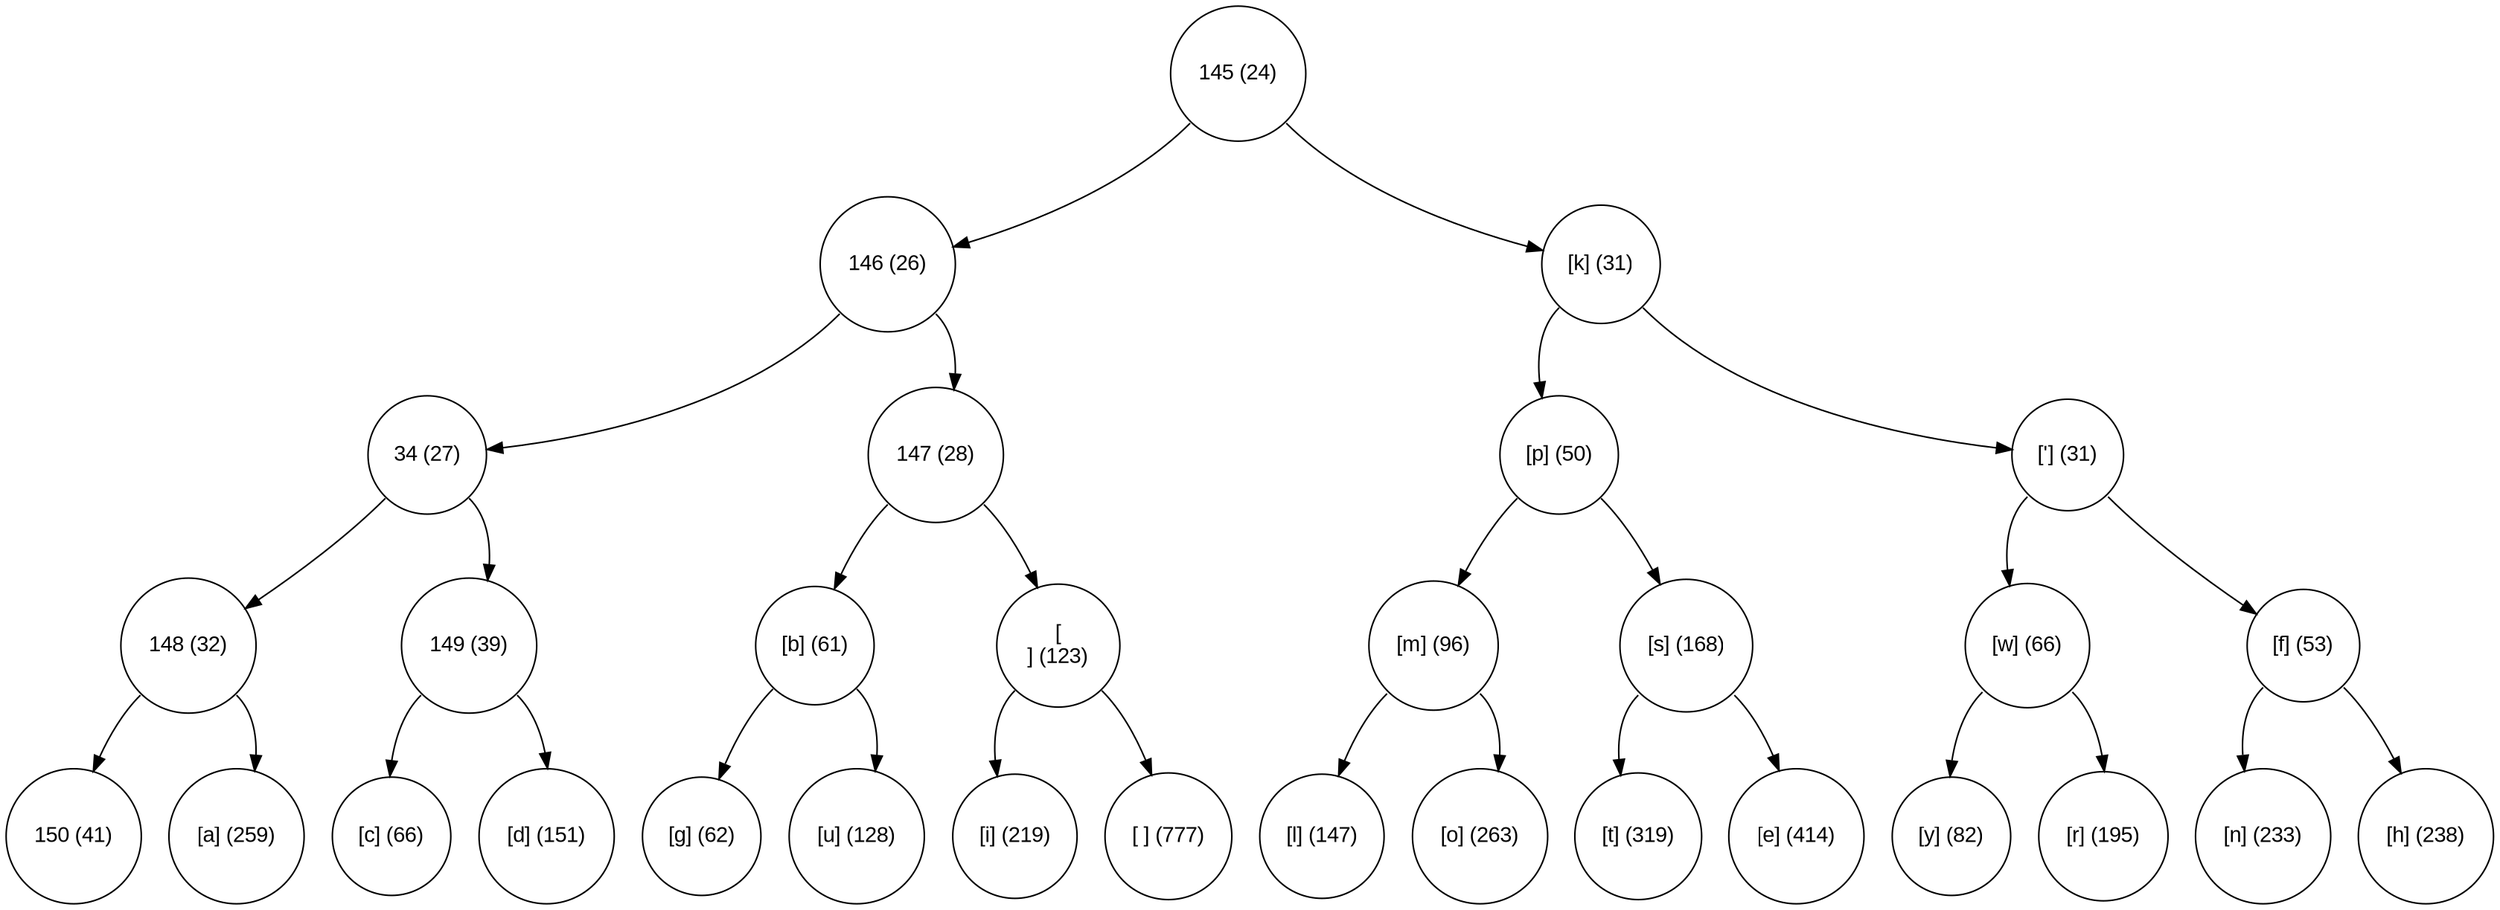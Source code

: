 digraph move_down {
	node [fontname="Arial", shape="circle", width=0.5]; 

	0 [label = "145 (24)"];
	0:sw -> 1;
	1 [label = "146 (26)"];
	1:sw -> 3;
	3 [label = "34 (27)"];
	3:sw -> 7;
	7 [label = "148 (32)"];
	7:sw -> 15;
	15 [label = "150 (41)"];
	7:se -> 16;
	16 [label = "[a] (259)"];
	3:se -> 8;
	8 [label = "149 (39)"];
	8:sw -> 17;
	17 [label = "[c] (66)"];
	8:se -> 18;
	18 [label = "[d] (151)"];
	1:se -> 4;
	4 [label = "147 (28)"];
	4:sw -> 9;
	9 [label = "[b] (61)"];
	9:sw -> 19;
	19 [label = "[g] (62)"];
	9:se -> 20;
	20 [label = "[u] (128)"];
	4:se -> 10;
	10 [label = "[
] (123)"];
	10:sw -> 21;
	21 [label = "[i] (219)"];
	10:se -> 22;
	22 [label = "[ ] (777)"];
	0:se -> 2;
	2 [label = "[k] (31)"];
	2:sw -> 5;
	5 [label = "[p] (50)"];
	5:sw -> 11;
	11 [label = "[m] (96)"];
	11:sw -> 23;
	23 [label = "[l] (147)"];
	11:se -> 24;
	24 [label = "[o] (263)"];
	5:se -> 12;
	12 [label = "[s] (168)"];
	12:sw -> 25;
	25 [label = "[t] (319)"];
	12:se -> 26;
	26 [label = "[e] (414)"];
	2:se -> 6;
	6 [label = "['] (31)"];
	6:sw -> 13;
	13 [label = "[w] (66)"];
	13:sw -> 27;
	27 [label = "[y] (82)"];
	13:se -> 28;
	28 [label = "[r] (195)"];
	6:se -> 14;
	14 [label = "[f] (53)"];
	14:sw -> 29;
	29 [label = "[n] (233)"];
	14:se -> 30;
	30 [label = "[h] (238)"];
}
